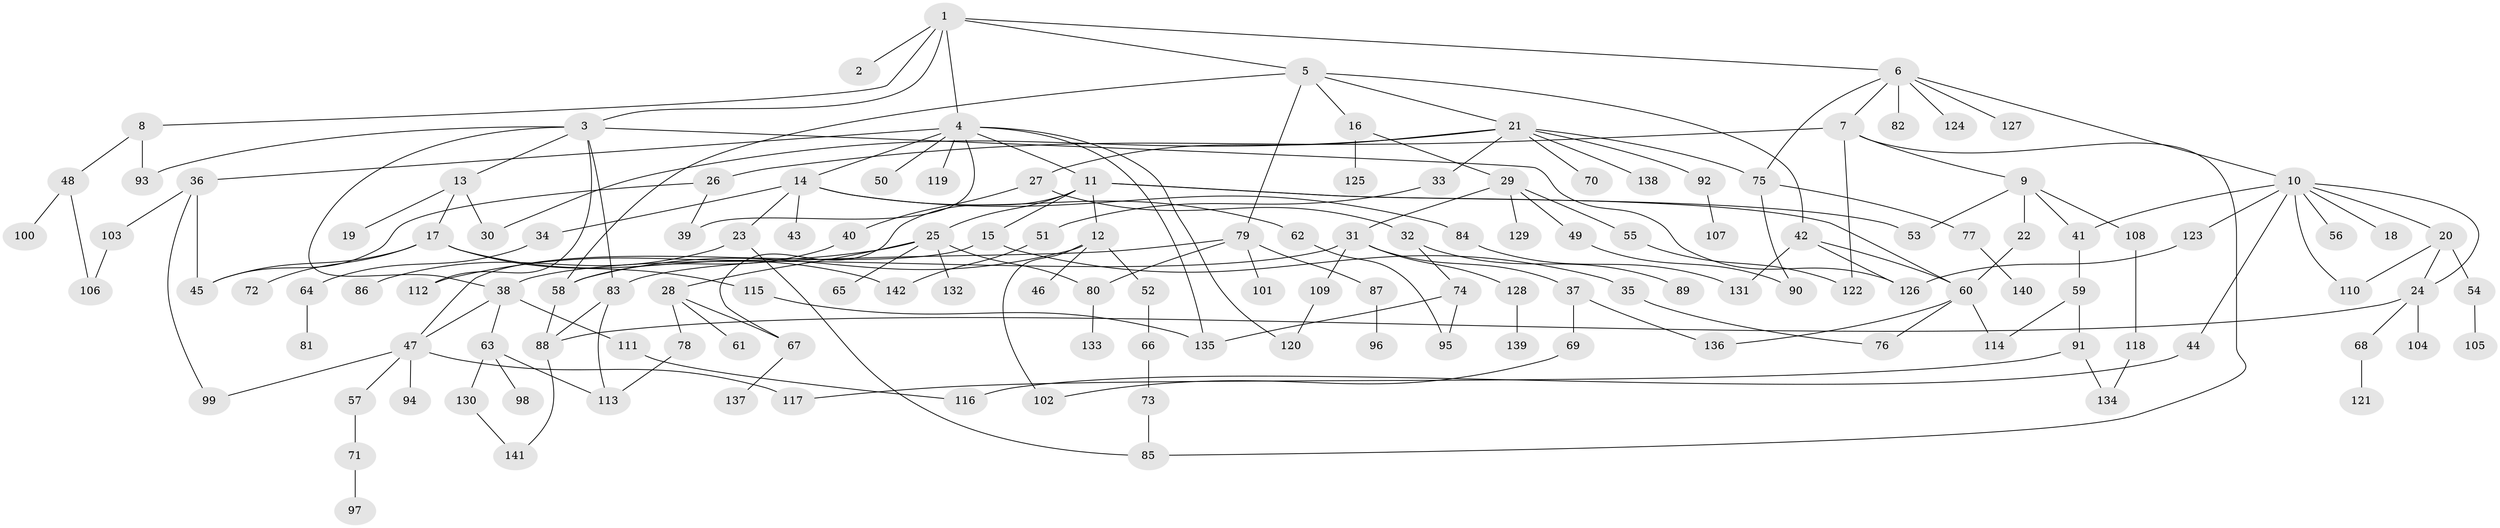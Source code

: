// coarse degree distribution, {7: 0.061855670103092786, 1: 0.32989690721649484, 9: 0.041237113402061855, 10: 0.010309278350515464, 6: 0.030927835051546393, 8: 0.020618556701030927, 5: 0.041237113402061855, 3: 0.08247422680412371, 2: 0.32989690721649484, 4: 0.05154639175257732}
// Generated by graph-tools (version 1.1) at 2025/23/03/03/25 07:23:32]
// undirected, 142 vertices, 187 edges
graph export_dot {
graph [start="1"]
  node [color=gray90,style=filled];
  1;
  2;
  3;
  4;
  5;
  6;
  7;
  8;
  9;
  10;
  11;
  12;
  13;
  14;
  15;
  16;
  17;
  18;
  19;
  20;
  21;
  22;
  23;
  24;
  25;
  26;
  27;
  28;
  29;
  30;
  31;
  32;
  33;
  34;
  35;
  36;
  37;
  38;
  39;
  40;
  41;
  42;
  43;
  44;
  45;
  46;
  47;
  48;
  49;
  50;
  51;
  52;
  53;
  54;
  55;
  56;
  57;
  58;
  59;
  60;
  61;
  62;
  63;
  64;
  65;
  66;
  67;
  68;
  69;
  70;
  71;
  72;
  73;
  74;
  75;
  76;
  77;
  78;
  79;
  80;
  81;
  82;
  83;
  84;
  85;
  86;
  87;
  88;
  89;
  90;
  91;
  92;
  93;
  94;
  95;
  96;
  97;
  98;
  99;
  100;
  101;
  102;
  103;
  104;
  105;
  106;
  107;
  108;
  109;
  110;
  111;
  112;
  113;
  114;
  115;
  116;
  117;
  118;
  119;
  120;
  121;
  122;
  123;
  124;
  125;
  126;
  127;
  128;
  129;
  130;
  131;
  132;
  133;
  134;
  135;
  136;
  137;
  138;
  139;
  140;
  141;
  142;
  1 -- 2;
  1 -- 3;
  1 -- 4;
  1 -- 5;
  1 -- 6;
  1 -- 8;
  3 -- 13;
  3 -- 38;
  3 -- 83;
  3 -- 126;
  3 -- 93;
  3 -- 112;
  4 -- 11;
  4 -- 14;
  4 -- 36;
  4 -- 50;
  4 -- 119;
  4 -- 135;
  4 -- 39;
  4 -- 120;
  5 -- 16;
  5 -- 21;
  5 -- 42;
  5 -- 58;
  5 -- 79;
  6 -- 7;
  6 -- 10;
  6 -- 82;
  6 -- 124;
  6 -- 127;
  6 -- 75;
  7 -- 9;
  7 -- 26;
  7 -- 85;
  7 -- 122;
  8 -- 48;
  8 -- 93;
  9 -- 22;
  9 -- 108;
  9 -- 41;
  9 -- 53;
  10 -- 18;
  10 -- 20;
  10 -- 41;
  10 -- 44;
  10 -- 56;
  10 -- 123;
  10 -- 24;
  10 -- 110;
  11 -- 12;
  11 -- 15;
  11 -- 25;
  11 -- 53;
  11 -- 60;
  11 -- 67;
  12 -- 46;
  12 -- 52;
  12 -- 102;
  12 -- 58;
  13 -- 17;
  13 -- 19;
  13 -- 30;
  14 -- 23;
  14 -- 34;
  14 -- 43;
  14 -- 62;
  14 -- 84;
  15 -- 35;
  15 -- 47;
  16 -- 29;
  16 -- 125;
  17 -- 72;
  17 -- 115;
  17 -- 142;
  17 -- 45;
  20 -- 24;
  20 -- 54;
  20 -- 110;
  21 -- 27;
  21 -- 33;
  21 -- 70;
  21 -- 75;
  21 -- 92;
  21 -- 138;
  21 -- 30;
  22 -- 60;
  23 -- 86;
  23 -- 85;
  24 -- 68;
  24 -- 88;
  24 -- 104;
  25 -- 28;
  25 -- 65;
  25 -- 80;
  25 -- 112;
  25 -- 132;
  26 -- 39;
  26 -- 45;
  27 -- 32;
  27 -- 40;
  28 -- 61;
  28 -- 67;
  28 -- 78;
  29 -- 31;
  29 -- 49;
  29 -- 55;
  29 -- 129;
  31 -- 37;
  31 -- 109;
  31 -- 128;
  31 -- 38;
  32 -- 74;
  32 -- 89;
  33 -- 51;
  34 -- 64;
  35 -- 76;
  36 -- 45;
  36 -- 103;
  36 -- 99;
  37 -- 69;
  37 -- 136;
  38 -- 63;
  38 -- 111;
  38 -- 47;
  40 -- 58;
  41 -- 59;
  42 -- 60;
  42 -- 126;
  42 -- 131;
  44 -- 116;
  47 -- 57;
  47 -- 94;
  47 -- 99;
  47 -- 117;
  48 -- 100;
  48 -- 106;
  49 -- 90;
  51 -- 142;
  52 -- 66;
  54 -- 105;
  55 -- 122;
  57 -- 71;
  58 -- 88;
  59 -- 91;
  59 -- 114;
  60 -- 136;
  60 -- 114;
  60 -- 76;
  62 -- 95;
  63 -- 98;
  63 -- 113;
  63 -- 130;
  64 -- 81;
  66 -- 73;
  67 -- 137;
  68 -- 121;
  69 -- 102;
  71 -- 97;
  73 -- 85;
  74 -- 135;
  74 -- 95;
  75 -- 77;
  75 -- 90;
  77 -- 140;
  78 -- 113;
  79 -- 87;
  79 -- 101;
  79 -- 83;
  79 -- 80;
  80 -- 133;
  83 -- 113;
  83 -- 88;
  84 -- 131;
  87 -- 96;
  88 -- 141;
  91 -- 117;
  91 -- 134;
  92 -- 107;
  103 -- 106;
  108 -- 118;
  109 -- 120;
  111 -- 116;
  115 -- 135;
  118 -- 134;
  123 -- 126;
  128 -- 139;
  130 -- 141;
}
